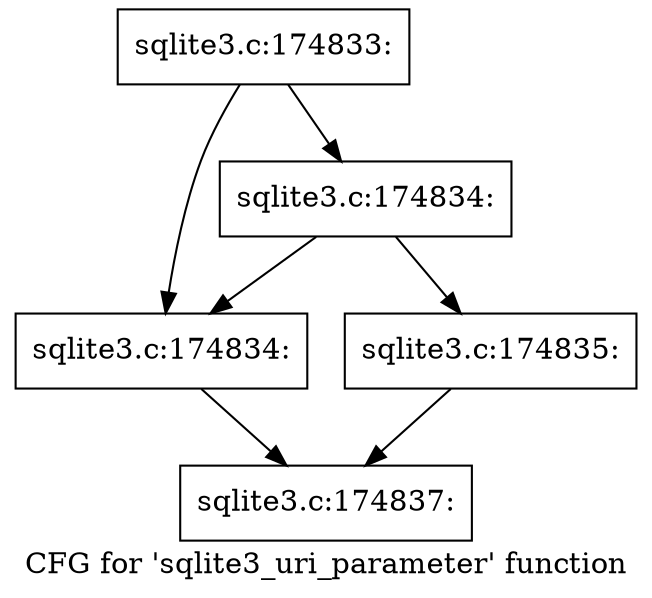 digraph "CFG for 'sqlite3_uri_parameter' function" {
	label="CFG for 'sqlite3_uri_parameter' function";

	Node0x55c0f6b01e10 [shape=record,label="{sqlite3.c:174833:}"];
	Node0x55c0f6b01e10 -> Node0x55c0f6b02230;
	Node0x55c0f6b01e10 -> Node0x55c0f6b01370;
	Node0x55c0f6b01370 [shape=record,label="{sqlite3.c:174834:}"];
	Node0x55c0f6b01370 -> Node0x55c0f6b02230;
	Node0x55c0f6b01370 -> Node0x55c0f6b01c90;
	Node0x55c0f6b02230 [shape=record,label="{sqlite3.c:174834:}"];
	Node0x55c0f6b02230 -> Node0x55c0f6b01b00;
	Node0x55c0f6b01c90 [shape=record,label="{sqlite3.c:174835:}"];
	Node0x55c0f6b01c90 -> Node0x55c0f6b01b00;
	Node0x55c0f6b01b00 [shape=record,label="{sqlite3.c:174837:}"];
}
